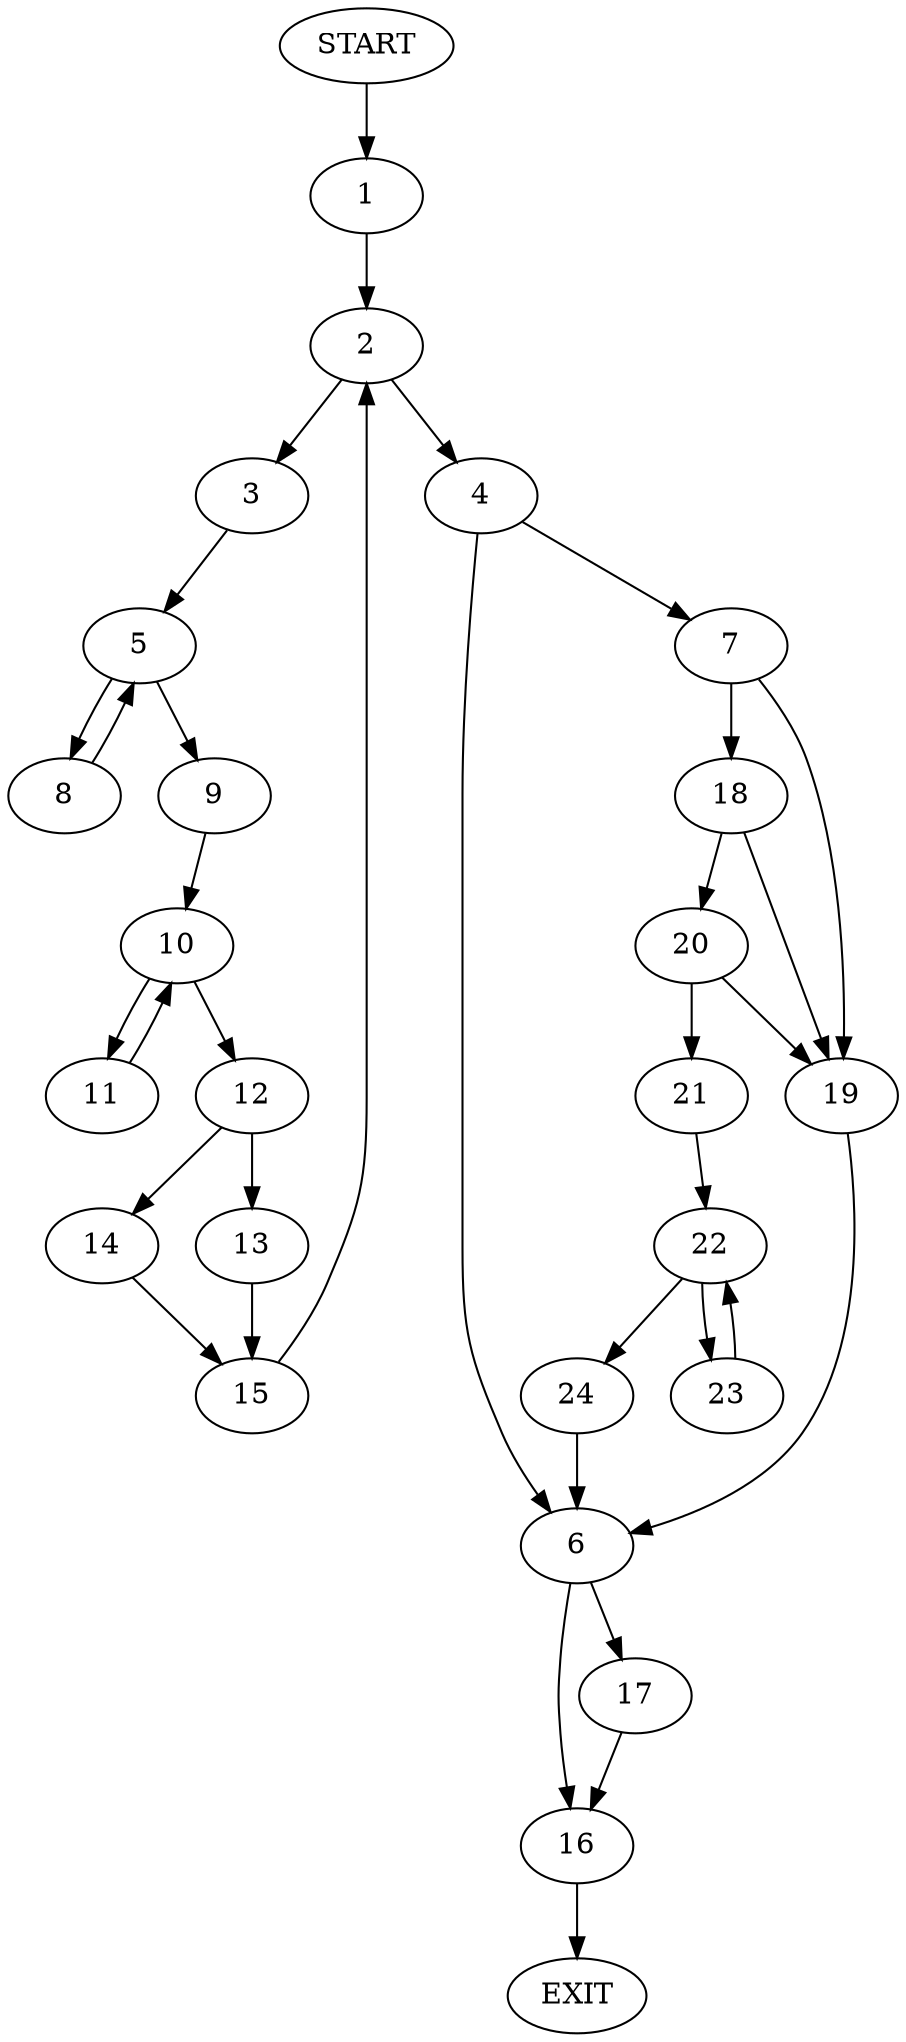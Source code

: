 digraph {
0 [label="START"]
25 [label="EXIT"]
0 -> 1
1 -> 2
2 -> 3
2 -> 4
3 -> 5
4 -> 6
4 -> 7
5 -> 8
5 -> 9
8 -> 5
9 -> 10
10 -> 11
10 -> 12
12 -> 13
12 -> 14
11 -> 10
14 -> 15
13 -> 15
15 -> 2
6 -> 16
6 -> 17
7 -> 18
7 -> 19
19 -> 6
18 -> 20
18 -> 19
20 -> 19
20 -> 21
21 -> 22
22 -> 23
22 -> 24
23 -> 22
24 -> 6
16 -> 25
17 -> 16
}
